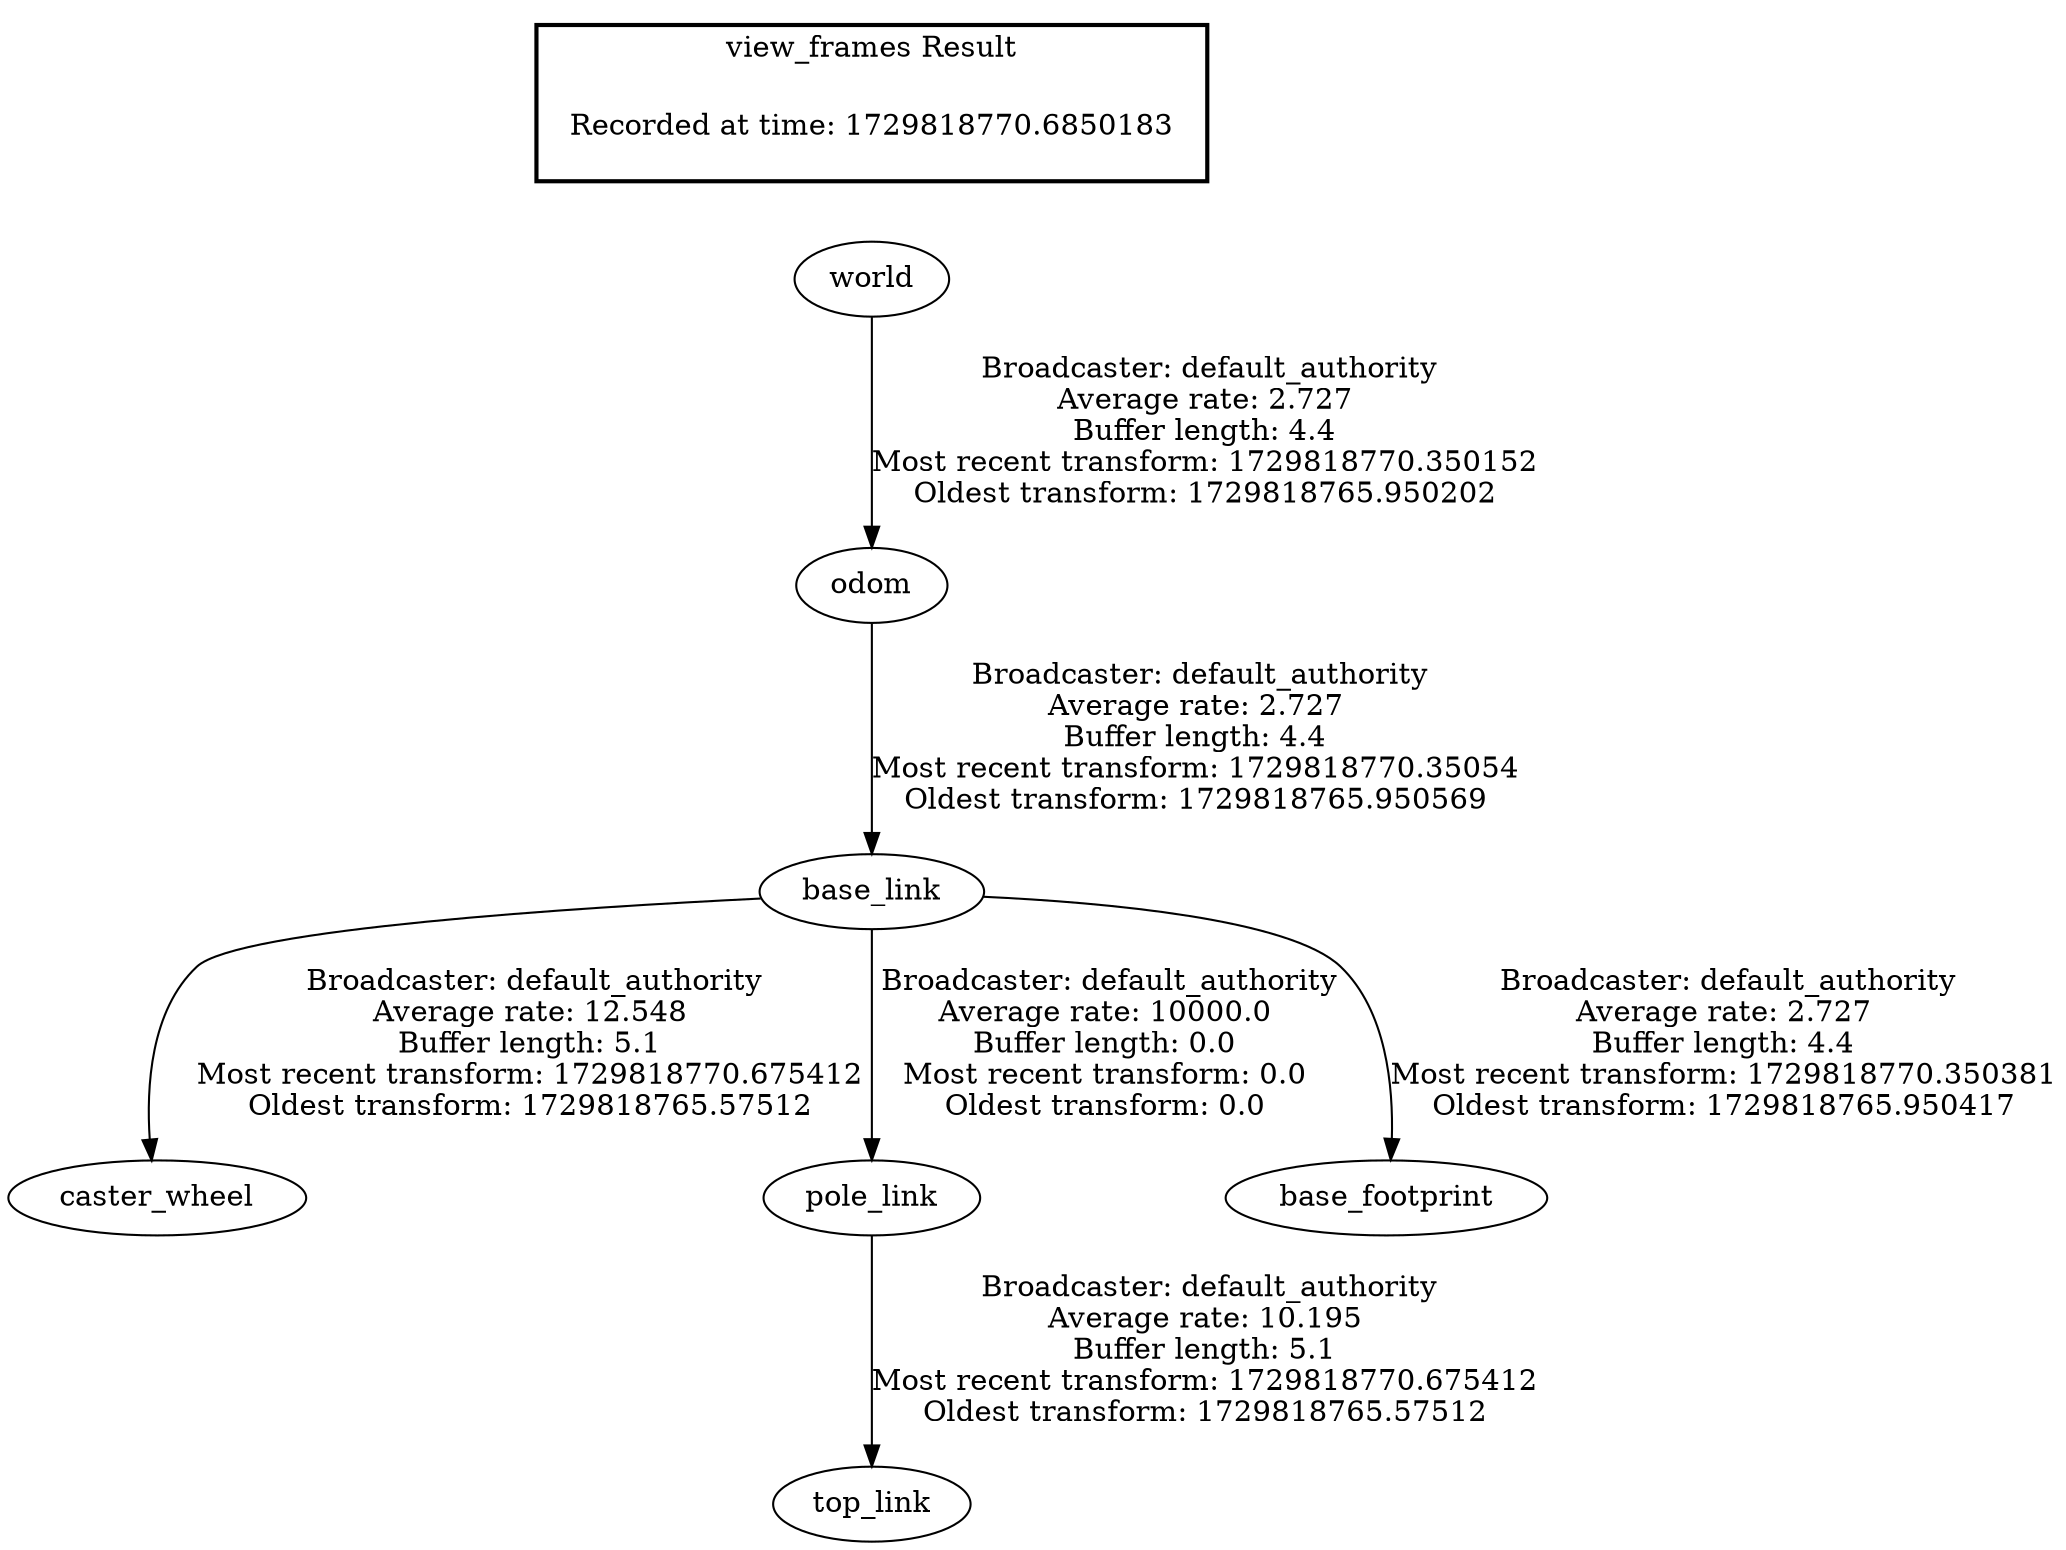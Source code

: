 digraph G {
"base_link" -> "caster_wheel"[label=" Broadcaster: default_authority\nAverage rate: 12.548\nBuffer length: 5.1\nMost recent transform: 1729818770.675412\nOldest transform: 1729818765.57512\n"];
"odom" -> "base_link"[label=" Broadcaster: default_authority\nAverage rate: 2.727\nBuffer length: 4.4\nMost recent transform: 1729818770.35054\nOldest transform: 1729818765.950569\n"];
"pole_link" -> "top_link"[label=" Broadcaster: default_authority\nAverage rate: 10.195\nBuffer length: 5.1\nMost recent transform: 1729818770.675412\nOldest transform: 1729818765.57512\n"];
"base_link" -> "pole_link"[label=" Broadcaster: default_authority\nAverage rate: 10000.0\nBuffer length: 0.0\nMost recent transform: 0.0\nOldest transform: 0.0\n"];
"base_link" -> "base_footprint"[label=" Broadcaster: default_authority\nAverage rate: 2.727\nBuffer length: 4.4\nMost recent transform: 1729818770.350381\nOldest transform: 1729818765.950417\n"];
"world" -> "odom"[label=" Broadcaster: default_authority\nAverage rate: 2.727\nBuffer length: 4.4\nMost recent transform: 1729818770.350152\nOldest transform: 1729818765.950202\n"];
edge [style=invis];
 subgraph cluster_legend { style=bold; color=black; label ="view_frames Result";
"Recorded at time: 1729818770.6850183"[ shape=plaintext ] ;
}->"world";
}